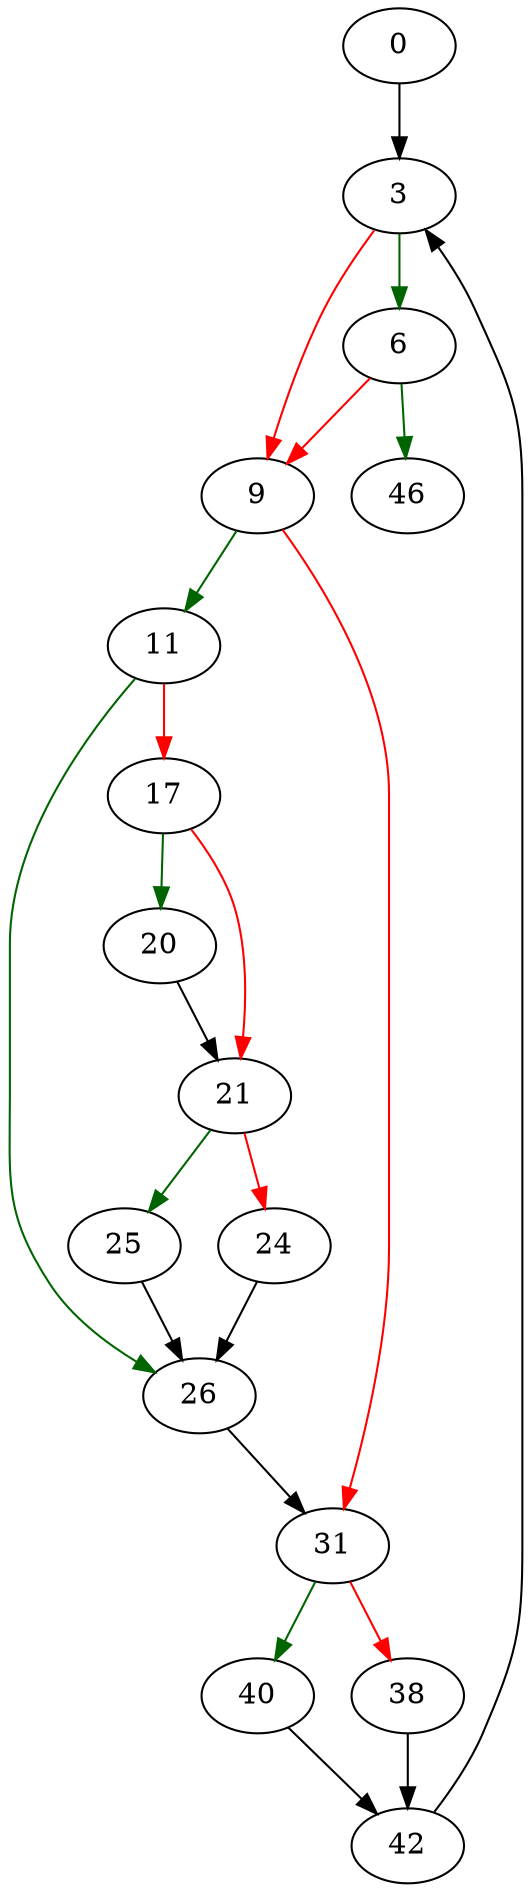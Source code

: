 strict digraph "process_signals" {
	// Node definitions.
	0 [entry=true];
	3;
	6;
	9;
	46;
	11;
	31;
	26;
	17;
	20;
	21;
	25;
	24;
	40;
	38;
	42;

	// Edge definitions.
	0 -> 3;
	3 -> 6 [
		color=darkgreen
		cond=true
	];
	3 -> 9 [
		color=red
		cond=false
	];
	6 -> 9 [
		color=red
		cond=false
	];
	6 -> 46 [
		color=darkgreen
		cond=true
	];
	9 -> 11 [
		color=darkgreen
		cond=true
	];
	9 -> 31 [
		color=red
		cond=false
	];
	11 -> 26 [
		color=darkgreen
		cond=true
	];
	11 -> 17 [
		color=red
		cond=false
	];
	31 -> 40 [
		color=darkgreen
		cond=true
	];
	31 -> 38 [
		color=red
		cond=false
	];
	26 -> 31;
	17 -> 20 [
		color=darkgreen
		cond=true
	];
	17 -> 21 [
		color=red
		cond=false
	];
	20 -> 21;
	21 -> 25 [
		color=darkgreen
		cond=true
	];
	21 -> 24 [
		color=red
		cond=false
	];
	25 -> 26;
	24 -> 26;
	40 -> 42;
	38 -> 42;
	42 -> 3;
}